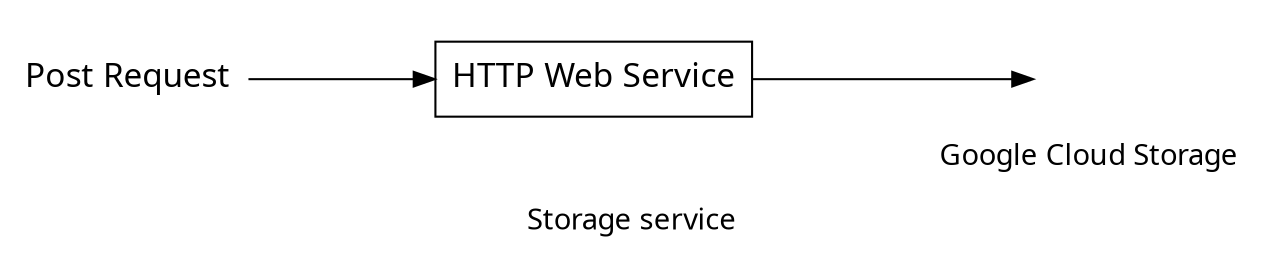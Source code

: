 digraph G {
        graph [fontname = "Century Gothic"];
        node [fontname = "Century Gothic"];
        edge [fontname = "Century Gothic"];

        rankdir = LR;
        compound=true;
        ranksep=1.25;

        node [shape=plaintext, fontsize=16, label=""];

        bgcolor=white;
        edge [arrowsize=1, color=black];
        graph[penwidth=0, labelloc="b"];

        label="Storage service";


        bgcolor=white;
        edge [arrowsize=1, color=black];
        subgraph cluster_CloudStorage {
                label="Google Cloud Storage";
                cloudStorage [image="../assets/Google-Cloud-Storage-Logo.svg"];
        };
        http [label="Post Request"];
        webservice [label="HTTP Web Service", shape=box];
        http -> webservice;
        webservice -> cloudStorage;
}
